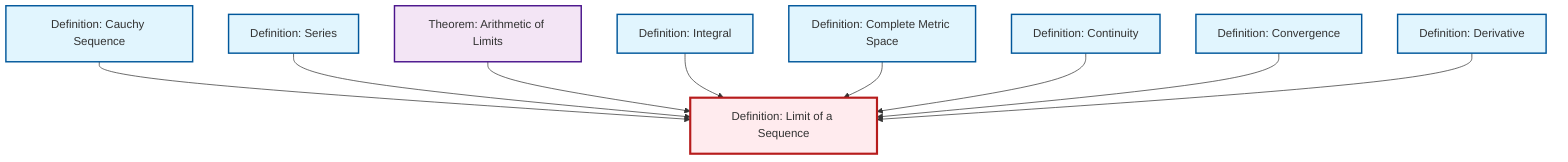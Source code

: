 graph TD
    classDef definition fill:#e1f5fe,stroke:#01579b,stroke-width:2px
    classDef theorem fill:#f3e5f5,stroke:#4a148c,stroke-width:2px
    classDef axiom fill:#fff3e0,stroke:#e65100,stroke-width:2px
    classDef example fill:#e8f5e9,stroke:#1b5e20,stroke-width:2px
    classDef current fill:#ffebee,stroke:#b71c1c,stroke-width:3px
    def-convergence["Definition: Convergence"]:::definition
    def-limit["Definition: Limit of a Sequence"]:::definition
    def-cauchy-sequence["Definition: Cauchy Sequence"]:::definition
    def-complete-metric-space["Definition: Complete Metric Space"]:::definition
    def-derivative["Definition: Derivative"]:::definition
    thm-limit-arithmetic["Theorem: Arithmetic of Limits"]:::theorem
    def-continuity["Definition: Continuity"]:::definition
    def-integral["Definition: Integral"]:::definition
    def-series["Definition: Series"]:::definition
    def-cauchy-sequence --> def-limit
    def-series --> def-limit
    thm-limit-arithmetic --> def-limit
    def-integral --> def-limit
    def-complete-metric-space --> def-limit
    def-continuity --> def-limit
    def-convergence --> def-limit
    def-derivative --> def-limit
    class def-limit current